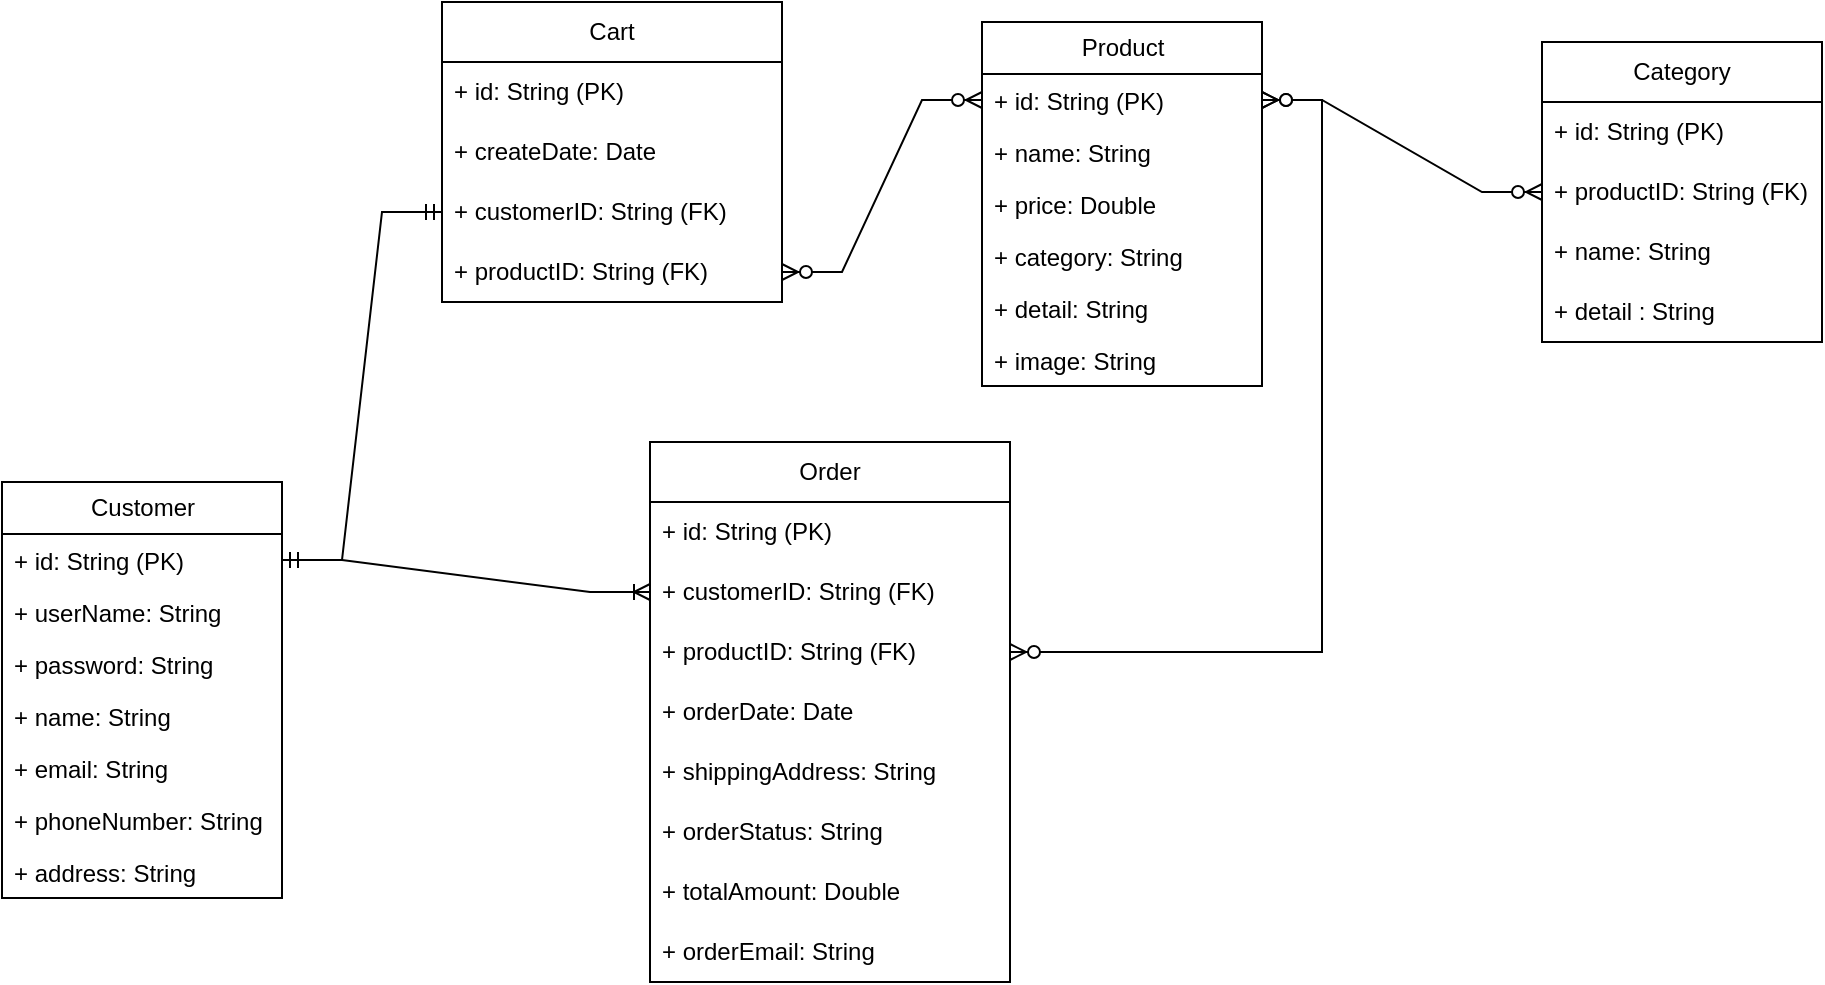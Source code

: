 <mxfile version="24.7.17">
  <diagram name="Trang-1" id="njZZl3vZzI7HbuU0ltzv">
    <mxGraphModel dx="1050" dy="522" grid="1" gridSize="10" guides="1" tooltips="1" connect="1" arrows="1" fold="1" page="1" pageScale="1" pageWidth="827" pageHeight="1169" math="0" shadow="0">
      <root>
        <mxCell id="0" />
        <mxCell id="1" parent="0" />
        <mxCell id="H-eM93KV3evUfod9Bjwc-1" value="Customer" style="swimlane;fontStyle=0;childLayout=stackLayout;horizontal=1;startSize=26;fillColor=none;horizontalStack=0;resizeParent=1;resizeParentMax=0;resizeLast=0;collapsible=1;marginBottom=0;html=1;" parent="1" vertex="1">
          <mxGeometry y="320" width="140" height="208" as="geometry" />
        </mxCell>
        <mxCell id="H-eM93KV3evUfod9Bjwc-2" value="+ id: String (PK)" style="text;strokeColor=none;fillColor=none;align=left;verticalAlign=top;spacingLeft=4;spacingRight=4;overflow=hidden;rotatable=0;points=[[0,0.5],[1,0.5]];portConstraint=eastwest;whiteSpace=wrap;html=1;" parent="H-eM93KV3evUfod9Bjwc-1" vertex="1">
          <mxGeometry y="26" width="140" height="26" as="geometry" />
        </mxCell>
        <mxCell id="H-eM93KV3evUfod9Bjwc-3" value="+ userName: String" style="text;strokeColor=none;fillColor=none;align=left;verticalAlign=top;spacingLeft=4;spacingRight=4;overflow=hidden;rotatable=0;points=[[0,0.5],[1,0.5]];portConstraint=eastwest;whiteSpace=wrap;html=1;" parent="H-eM93KV3evUfod9Bjwc-1" vertex="1">
          <mxGeometry y="52" width="140" height="26" as="geometry" />
        </mxCell>
        <mxCell id="H-eM93KV3evUfod9Bjwc-4" value="+ password: String" style="text;strokeColor=none;fillColor=none;align=left;verticalAlign=top;spacingLeft=4;spacingRight=4;overflow=hidden;rotatable=0;points=[[0,0.5],[1,0.5]];portConstraint=eastwest;whiteSpace=wrap;html=1;" parent="H-eM93KV3evUfod9Bjwc-1" vertex="1">
          <mxGeometry y="78" width="140" height="26" as="geometry" />
        </mxCell>
        <mxCell id="H-eM93KV3evUfod9Bjwc-5" value="+ name:&amp;nbsp;&lt;span style=&quot;color: rgba(0, 0, 0, 0); font-family: monospace; font-size: 0px; text-wrap: nowrap;&quot;&gt;%3CmxGraphModel%3E%3Croot%3E%3CmxCell%20id%3D%220%22%2F%3E%3CmxCell%20id%3D%221%22%20parent%3D%220%22%2F%3E%3CmxCell%20id%3D%222%22%20value%3D%22%2B%20password%3A%20String%22%20style%3D%22text%3BstrokeColor%3Dnone%3BfillColor%3Dnone%3Balign%3Dleft%3BverticalAlign%3Dtop%3BspacingLeft%3D4%3BspacingRight%3D4%3Boverflow%3Dhidden%3Brotatable%3D0%3Bpoints%3D%5B%5B0%2C0.5%5D%2C%5B1%2C0.5%5D%5D%3BportConstraint%3Deastwest%3BwhiteSpace%3Dwrap%3Bhtml%3D1%3B%22%20vertex%3D%221%22%20parent%3D%221%22%3E%3CmxGeometry%20x%3D%22340%22%20y%3D%22298%22%20width%3D%22140%22%20height%3D%2226%22%20as%3D%22geometry%22%2F%3E%3C%2FmxCell%3E%3C%2Froot%3E%3C%2FmxGraphModel%3E&lt;/span&gt;String" style="text;strokeColor=none;fillColor=none;align=left;verticalAlign=top;spacingLeft=4;spacingRight=4;overflow=hidden;rotatable=0;points=[[0,0.5],[1,0.5]];portConstraint=eastwest;whiteSpace=wrap;html=1;" parent="H-eM93KV3evUfod9Bjwc-1" vertex="1">
          <mxGeometry y="104" width="140" height="26" as="geometry" />
        </mxCell>
        <mxCell id="H-eM93KV3evUfod9Bjwc-6" value="+ email: String" style="text;strokeColor=none;fillColor=none;align=left;verticalAlign=top;spacingLeft=4;spacingRight=4;overflow=hidden;rotatable=0;points=[[0,0.5],[1,0.5]];portConstraint=eastwest;whiteSpace=wrap;html=1;" parent="H-eM93KV3evUfod9Bjwc-1" vertex="1">
          <mxGeometry y="130" width="140" height="26" as="geometry" />
        </mxCell>
        <mxCell id="H-eM93KV3evUfod9Bjwc-7" value="+ phoneNumber: String" style="text;strokeColor=none;fillColor=none;align=left;verticalAlign=top;spacingLeft=4;spacingRight=4;overflow=hidden;rotatable=0;points=[[0,0.5],[1,0.5]];portConstraint=eastwest;whiteSpace=wrap;html=1;" parent="H-eM93KV3evUfod9Bjwc-1" vertex="1">
          <mxGeometry y="156" width="140" height="26" as="geometry" />
        </mxCell>
        <mxCell id="H-eM93KV3evUfod9Bjwc-8" value="+ address: String&lt;span style=&quot;color: rgba(0, 0, 0, 0); font-family: monospace; font-size: 0px; text-wrap: nowrap;&quot;&gt;%3CmxGraphModel%3E%3Croot%3E%3CmxCell%20id%3D%220%22%2F%3E%3CmxCell%20id%3D%221%22%20parent%3D%220%22%2F%3E%3CmxCell%20id%3D%222%22%20value%3D%22%2B%20email%3A%20String%22%20style%3D%22text%3BstrokeColor%3Dnone%3BfillColor%3Dnone%3Balign%3Dleft%3BverticalAlign%3Dtop%3BspacingLeft%3D4%3BspacingRight%3D4%3Boverflow%3Dhidden%3Brotatable%3D0%3Bpoints%3D%5B%5B0%2C0.5%5D%2C%5B1%2C0.5%5D%5D%3BportConstraint%3Deastwest%3BwhiteSpace%3Dwrap%3Bhtml%3D1%3B%22%20vertex%3D%221%22%20parent%3D%221%22%3E%3CmxGeometry%20x%3D%22340%22%20y%3D%22350%22%20width%3D%22140%22%20height%3D%2226%22%20as%3D%22geometry%22%2F%3E%3C%2FmxCell%3E%3C%2Froot%3E%3C%2FmxGraphModel%3E&lt;/span&gt;" style="text;strokeColor=none;fillColor=none;align=left;verticalAlign=top;spacingLeft=4;spacingRight=4;overflow=hidden;rotatable=0;points=[[0,0.5],[1,0.5]];portConstraint=eastwest;whiteSpace=wrap;html=1;" parent="H-eM93KV3evUfod9Bjwc-1" vertex="1">
          <mxGeometry y="182" width="140" height="26" as="geometry" />
        </mxCell>
        <mxCell id="H-eM93KV3evUfod9Bjwc-10" value="Product" style="swimlane;fontStyle=0;childLayout=stackLayout;horizontal=1;startSize=26;fillColor=none;horizontalStack=0;resizeParent=1;resizeParentMax=0;resizeLast=0;collapsible=1;marginBottom=0;html=1;" parent="1" vertex="1">
          <mxGeometry x="490" y="90" width="140" height="182" as="geometry" />
        </mxCell>
        <mxCell id="H-eM93KV3evUfod9Bjwc-11" value="+ id: String (PK)" style="text;strokeColor=none;fillColor=none;align=left;verticalAlign=top;spacingLeft=4;spacingRight=4;overflow=hidden;rotatable=0;points=[[0,0.5],[1,0.5]];portConstraint=eastwest;whiteSpace=wrap;html=1;" parent="H-eM93KV3evUfod9Bjwc-10" vertex="1">
          <mxGeometry y="26" width="140" height="26" as="geometry" />
        </mxCell>
        <mxCell id="H-eM93KV3evUfod9Bjwc-12" value="+ name: String" style="text;strokeColor=none;fillColor=none;align=left;verticalAlign=top;spacingLeft=4;spacingRight=4;overflow=hidden;rotatable=0;points=[[0,0.5],[1,0.5]];portConstraint=eastwest;whiteSpace=wrap;html=1;" parent="H-eM93KV3evUfod9Bjwc-10" vertex="1">
          <mxGeometry y="52" width="140" height="26" as="geometry" />
        </mxCell>
        <mxCell id="H-eM93KV3evUfod9Bjwc-13" value="+ price: Double" style="text;strokeColor=none;fillColor=none;align=left;verticalAlign=top;spacingLeft=4;spacingRight=4;overflow=hidden;rotatable=0;points=[[0,0.5],[1,0.5]];portConstraint=eastwest;whiteSpace=wrap;html=1;" parent="H-eM93KV3evUfod9Bjwc-10" vertex="1">
          <mxGeometry y="78" width="140" height="26" as="geometry" />
        </mxCell>
        <mxCell id="H-eM93KV3evUfod9Bjwc-14" value="+ category:&amp;nbsp;&lt;span style=&quot;color: rgba(0, 0, 0, 0); font-family: monospace; font-size: 0px; text-wrap: nowrap;&quot;&gt;%3CmxGraphModel%3E%3Croot%3E%3CmxCell%20id%3D%220%22%2F%3E%3CmxCell%20id%3D%221%22%20parent%3D%220%22%2F%3E%3CmxCell%20id%3D%222%22%20value%3D%22%2B%20password%3A%20String%22%20style%3D%22text%3BstrokeColor%3Dnone%3BfillColor%3Dnone%3Balign%3Dleft%3BverticalAlign%3Dtop%3BspacingLeft%3D4%3BspacingRight%3D4%3Boverflow%3Dhidden%3Brotatable%3D0%3Bpoints%3D%5B%5B0%2C0.5%5D%2C%5B1%2C0.5%5D%5D%3BportConstraint%3Deastwest%3BwhiteSpace%3Dwrap%3Bhtml%3D1%3B%22%20vertex%3D%221%22%20parent%3D%221%22%3E%3CmxGeometry%20x%3D%22340%22%20y%3D%22298%22%20width%3D%22140%22%20height%3D%2226%22%20as%3D%22geometry%22%2F%3E%3C%2FmxCell%3E%3C%2Froot%3E%3C%2FmxGraphModel3E&lt;/span&gt;String" style="text;strokeColor=none;fillColor=none;align=left;verticalAlign=top;spacingLeft=4;spacingRight=4;overflow=hidden;rotatable=0;points=[[0,0.5],[1,0.5]];portConstraint=eastwest;whiteSpace=wrap;html=1;" parent="H-eM93KV3evUfod9Bjwc-10" vertex="1">
          <mxGeometry y="104" width="140" height="26" as="geometry" />
        </mxCell>
        <mxCell id="H-eM93KV3evUfod9Bjwc-15" value="+ detail: String" style="text;strokeColor=none;fillColor=none;align=left;verticalAlign=top;spacingLeft=4;spacingRight=4;overflow=hidden;rotatable=0;points=[[0,0.5],[1,0.5]];portConstraint=eastwest;whiteSpace=wrap;html=1;" parent="H-eM93KV3evUfod9Bjwc-10" vertex="1">
          <mxGeometry y="130" width="140" height="26" as="geometry" />
        </mxCell>
        <mxCell id="zzaJ30Xx6Sc5r-YCZOoo-1" value="+ image: String" style="text;strokeColor=none;fillColor=none;align=left;verticalAlign=top;spacingLeft=4;spacingRight=4;overflow=hidden;rotatable=0;points=[[0,0.5],[1,0.5]];portConstraint=eastwest;whiteSpace=wrap;html=1;" vertex="1" parent="H-eM93KV3evUfod9Bjwc-10">
          <mxGeometry y="156" width="140" height="26" as="geometry" />
        </mxCell>
        <mxCell id="n10Wxte2MFwGt4Q-U3sT-1" value="Order" style="swimlane;fontStyle=0;childLayout=stackLayout;horizontal=1;startSize=30;horizontalStack=0;resizeParent=1;resizeParentMax=0;resizeLast=0;collapsible=1;marginBottom=0;whiteSpace=wrap;html=1;" parent="1" vertex="1">
          <mxGeometry x="324" y="300" width="180" height="270" as="geometry" />
        </mxCell>
        <mxCell id="n10Wxte2MFwGt4Q-U3sT-2" value="+ id: String (PK)" style="text;strokeColor=none;fillColor=none;align=left;verticalAlign=middle;spacingLeft=4;spacingRight=4;overflow=hidden;points=[[0,0.5],[1,0.5]];portConstraint=eastwest;rotatable=0;whiteSpace=wrap;html=1;" parent="n10Wxte2MFwGt4Q-U3sT-1" vertex="1">
          <mxGeometry y="30" width="180" height="30" as="geometry" />
        </mxCell>
        <mxCell id="n10Wxte2MFwGt4Q-U3sT-4" value="+ customerID: String (FK)" style="text;strokeColor=none;fillColor=none;align=left;verticalAlign=middle;spacingLeft=4;spacingRight=4;overflow=hidden;points=[[0,0.5],[1,0.5]];portConstraint=eastwest;rotatable=0;whiteSpace=wrap;html=1;" parent="n10Wxte2MFwGt4Q-U3sT-1" vertex="1">
          <mxGeometry y="60" width="180" height="30" as="geometry" />
        </mxCell>
        <mxCell id="3JI8ifmo2xLfty0UD8sm-5" value="+ productID: String (FK)" style="text;strokeColor=none;fillColor=none;align=left;verticalAlign=middle;spacingLeft=4;spacingRight=4;overflow=hidden;points=[[0,0.5],[1,0.5]];portConstraint=eastwest;rotatable=0;whiteSpace=wrap;html=1;" parent="n10Wxte2MFwGt4Q-U3sT-1" vertex="1">
          <mxGeometry y="90" width="180" height="30" as="geometry" />
        </mxCell>
        <mxCell id="n10Wxte2MFwGt4Q-U3sT-3" value="+ orderDate: Date&amp;nbsp;" style="text;strokeColor=none;fillColor=none;align=left;verticalAlign=middle;spacingLeft=4;spacingRight=4;overflow=hidden;points=[[0,0.5],[1,0.5]];portConstraint=eastwest;rotatable=0;whiteSpace=wrap;html=1;" parent="n10Wxte2MFwGt4Q-U3sT-1" vertex="1">
          <mxGeometry y="120" width="180" height="30" as="geometry" />
        </mxCell>
        <mxCell id="6YcbbHirAQSgFu6zwCjX-5" value="+ shippingAddress: String" style="text;strokeColor=none;fillColor=none;align=left;verticalAlign=middle;spacingLeft=4;spacingRight=4;overflow=hidden;points=[[0,0.5],[1,0.5]];portConstraint=eastwest;rotatable=0;whiteSpace=wrap;html=1;" parent="n10Wxte2MFwGt4Q-U3sT-1" vertex="1">
          <mxGeometry y="150" width="180" height="30" as="geometry" />
        </mxCell>
        <mxCell id="6YcbbHirAQSgFu6zwCjX-6" value="+ orderStatus: String" style="text;strokeColor=none;fillColor=none;align=left;verticalAlign=middle;spacingLeft=4;spacingRight=4;overflow=hidden;points=[[0,0.5],[1,0.5]];portConstraint=eastwest;rotatable=0;whiteSpace=wrap;html=1;" parent="n10Wxte2MFwGt4Q-U3sT-1" vertex="1">
          <mxGeometry y="180" width="180" height="30" as="geometry" />
        </mxCell>
        <mxCell id="n10Wxte2MFwGt4Q-U3sT-7" value="+ totalAmount: Double" style="text;strokeColor=none;fillColor=none;align=left;verticalAlign=middle;spacingLeft=4;spacingRight=4;overflow=hidden;points=[[0,0.5],[1,0.5]];portConstraint=eastwest;rotatable=0;whiteSpace=wrap;html=1;" parent="n10Wxte2MFwGt4Q-U3sT-1" vertex="1">
          <mxGeometry y="210" width="180" height="30" as="geometry" />
        </mxCell>
        <mxCell id="6YcbbHirAQSgFu6zwCjX-7" value="+ orderEmail: String" style="text;strokeColor=none;fillColor=none;align=left;verticalAlign=middle;spacingLeft=4;spacingRight=4;overflow=hidden;points=[[0,0.5],[1,0.5]];portConstraint=eastwest;rotatable=0;whiteSpace=wrap;html=1;" parent="n10Wxte2MFwGt4Q-U3sT-1" vertex="1">
          <mxGeometry y="240" width="180" height="30" as="geometry" />
        </mxCell>
        <mxCell id="n10Wxte2MFwGt4Q-U3sT-10" value="Cart" style="swimlane;fontStyle=0;childLayout=stackLayout;horizontal=1;startSize=30;horizontalStack=0;resizeParent=1;resizeParentMax=0;resizeLast=0;collapsible=1;marginBottom=0;whiteSpace=wrap;html=1;" parent="1" vertex="1">
          <mxGeometry x="220" y="80" width="170" height="150" as="geometry" />
        </mxCell>
        <mxCell id="n10Wxte2MFwGt4Q-U3sT-14" value="+ id: String (PK)" style="text;strokeColor=none;fillColor=none;align=left;verticalAlign=middle;spacingLeft=4;spacingRight=4;overflow=hidden;points=[[0,0.5],[1,0.5]];portConstraint=eastwest;rotatable=0;whiteSpace=wrap;html=1;" parent="n10Wxte2MFwGt4Q-U3sT-10" vertex="1">
          <mxGeometry y="30" width="170" height="30" as="geometry" />
        </mxCell>
        <mxCell id="n10Wxte2MFwGt4Q-U3sT-15" value="+ createDate: Date&amp;nbsp;" style="text;strokeColor=none;fillColor=none;align=left;verticalAlign=middle;spacingLeft=4;spacingRight=4;overflow=hidden;points=[[0,0.5],[1,0.5]];portConstraint=eastwest;rotatable=0;whiteSpace=wrap;html=1;" parent="n10Wxte2MFwGt4Q-U3sT-10" vertex="1">
          <mxGeometry y="60" width="170" height="30" as="geometry" />
        </mxCell>
        <mxCell id="n10Wxte2MFwGt4Q-U3sT-16" value="+ customerID: String (FK)" style="text;strokeColor=none;fillColor=none;align=left;verticalAlign=middle;spacingLeft=4;spacingRight=4;overflow=hidden;points=[[0,0.5],[1,0.5]];portConstraint=eastwest;rotatable=0;whiteSpace=wrap;html=1;" parent="n10Wxte2MFwGt4Q-U3sT-10" vertex="1">
          <mxGeometry y="90" width="170" height="30" as="geometry" />
        </mxCell>
        <mxCell id="n10Wxte2MFwGt4Q-U3sT-17" value="+ productID: String (FK)" style="text;strokeColor=none;fillColor=none;align=left;verticalAlign=middle;spacingLeft=4;spacingRight=4;overflow=hidden;points=[[0,0.5],[1,0.5]];portConstraint=eastwest;rotatable=0;whiteSpace=wrap;html=1;" parent="n10Wxte2MFwGt4Q-U3sT-10" vertex="1">
          <mxGeometry y="120" width="170" height="30" as="geometry" />
        </mxCell>
        <mxCell id="6YcbbHirAQSgFu6zwCjX-12" value="Category" style="swimlane;fontStyle=0;childLayout=stackLayout;horizontal=1;startSize=30;horizontalStack=0;resizeParent=1;resizeParentMax=0;resizeLast=0;collapsible=1;marginBottom=0;whiteSpace=wrap;html=1;" parent="1" vertex="1">
          <mxGeometry x="770" y="100" width="140" height="150" as="geometry" />
        </mxCell>
        <mxCell id="6YcbbHirAQSgFu6zwCjX-13" value="+ id: String (PK)" style="text;strokeColor=none;fillColor=none;align=left;verticalAlign=middle;spacingLeft=4;spacingRight=4;overflow=hidden;points=[[0,0.5],[1,0.5]];portConstraint=eastwest;rotatable=0;whiteSpace=wrap;html=1;" parent="6YcbbHirAQSgFu6zwCjX-12" vertex="1">
          <mxGeometry y="30" width="140" height="30" as="geometry" />
        </mxCell>
        <mxCell id="3JI8ifmo2xLfty0UD8sm-12" value="+ productID: String (FK)" style="text;strokeColor=none;fillColor=none;align=left;verticalAlign=middle;spacingLeft=4;spacingRight=4;overflow=hidden;points=[[0,0.5],[1,0.5]];portConstraint=eastwest;rotatable=0;whiteSpace=wrap;html=1;" parent="6YcbbHirAQSgFu6zwCjX-12" vertex="1">
          <mxGeometry y="60" width="140" height="30" as="geometry" />
        </mxCell>
        <mxCell id="6YcbbHirAQSgFu6zwCjX-14" value="+ name: String" style="text;strokeColor=none;fillColor=none;align=left;verticalAlign=middle;spacingLeft=4;spacingRight=4;overflow=hidden;points=[[0,0.5],[1,0.5]];portConstraint=eastwest;rotatable=0;whiteSpace=wrap;html=1;" parent="6YcbbHirAQSgFu6zwCjX-12" vertex="1">
          <mxGeometry y="90" width="140" height="30" as="geometry" />
        </mxCell>
        <mxCell id="6YcbbHirAQSgFu6zwCjX-15" value="+ detail : String" style="text;strokeColor=none;fillColor=none;align=left;verticalAlign=middle;spacingLeft=4;spacingRight=4;overflow=hidden;points=[[0,0.5],[1,0.5]];portConstraint=eastwest;rotatable=0;whiteSpace=wrap;html=1;" parent="6YcbbHirAQSgFu6zwCjX-12" vertex="1">
          <mxGeometry y="120" width="140" height="30" as="geometry" />
        </mxCell>
        <mxCell id="3JI8ifmo2xLfty0UD8sm-4" value="" style="edgeStyle=entityRelationEdgeStyle;fontSize=12;html=1;endArrow=ERzeroToMany;endFill=1;startArrow=ERzeroToMany;rounded=0;exitX=1;exitY=0.5;exitDx=0;exitDy=0;" parent="1" source="3JI8ifmo2xLfty0UD8sm-5" target="H-eM93KV3evUfod9Bjwc-11" edge="1">
          <mxGeometry width="100" height="100" relative="1" as="geometry">
            <mxPoint x="490" y="420" as="sourcePoint" />
            <mxPoint x="590" y="320" as="targetPoint" />
            <Array as="points">
              <mxPoint x="510" y="560" />
              <mxPoint x="690" y="340" />
              <mxPoint x="650" y="390" />
              <mxPoint x="670" y="390" />
              <mxPoint x="680" y="390" />
            </Array>
          </mxGeometry>
        </mxCell>
        <mxCell id="3JI8ifmo2xLfty0UD8sm-7" value="" style="edgeStyle=entityRelationEdgeStyle;fontSize=12;html=1;endArrow=ERoneToMany;startArrow=ERmandOne;rounded=0;exitX=1;exitY=0.5;exitDx=0;exitDy=0;entryX=0;entryY=0.5;entryDx=0;entryDy=0;" parent="1" source="H-eM93KV3evUfod9Bjwc-2" target="n10Wxte2MFwGt4Q-U3sT-4" edge="1">
          <mxGeometry width="100" height="100" relative="1" as="geometry">
            <mxPoint x="490" y="520" as="sourcePoint" />
            <mxPoint x="590" y="420" as="targetPoint" />
          </mxGeometry>
        </mxCell>
        <mxCell id="3JI8ifmo2xLfty0UD8sm-8" value="" style="edgeStyle=entityRelationEdgeStyle;fontSize=12;html=1;endArrow=ERmandOne;startArrow=ERmandOne;rounded=0;exitX=1;exitY=0.5;exitDx=0;exitDy=0;entryX=0;entryY=0.5;entryDx=0;entryDy=0;" parent="1" source="H-eM93KV3evUfod9Bjwc-2" target="n10Wxte2MFwGt4Q-U3sT-16" edge="1">
          <mxGeometry width="100" height="100" relative="1" as="geometry">
            <mxPoint x="350" y="420" as="sourcePoint" />
            <mxPoint x="450" y="320" as="targetPoint" />
          </mxGeometry>
        </mxCell>
        <mxCell id="3JI8ifmo2xLfty0UD8sm-9" value="" style="edgeStyle=entityRelationEdgeStyle;fontSize=12;html=1;endArrow=ERzeroToMany;endFill=1;startArrow=ERzeroToMany;rounded=0;exitX=1;exitY=0.5;exitDx=0;exitDy=0;entryX=0;entryY=0.5;entryDx=0;entryDy=0;" parent="1" source="n10Wxte2MFwGt4Q-U3sT-17" target="H-eM93KV3evUfod9Bjwc-11" edge="1">
          <mxGeometry width="100" height="100" relative="1" as="geometry">
            <mxPoint x="350" y="320" as="sourcePoint" />
            <mxPoint x="450" y="220" as="targetPoint" />
          </mxGeometry>
        </mxCell>
        <mxCell id="3JI8ifmo2xLfty0UD8sm-10" value="" style="edgeStyle=entityRelationEdgeStyle;fontSize=12;html=1;endArrow=ERzeroToMany;endFill=1;startArrow=ERzeroToMany;rounded=0;entryX=0;entryY=0.5;entryDx=0;entryDy=0;exitX=1;exitY=0.5;exitDx=0;exitDy=0;" parent="1" source="H-eM93KV3evUfod9Bjwc-11" target="3JI8ifmo2xLfty0UD8sm-12" edge="1">
          <mxGeometry width="100" height="100" relative="1" as="geometry">
            <mxPoint x="640" y="130" as="sourcePoint" />
            <mxPoint x="730" y="240" as="targetPoint" />
          </mxGeometry>
        </mxCell>
      </root>
    </mxGraphModel>
  </diagram>
</mxfile>
